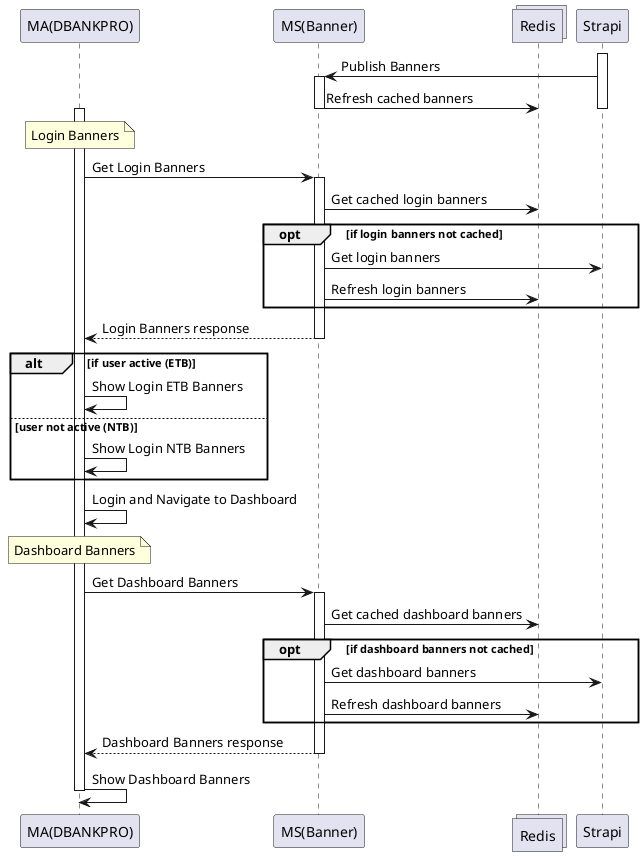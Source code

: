 @startuml boBannerDev
participant "MA(DBANKPRO)" as ma
participant "MS(Banner)" as ms
collections "Redis" as redis
participant "Strapi" as strapi

activate strapi
strapi -> ms: Publish Banners
activate ms
ms -> redis: Refresh cached banners
deactivate ms
deactivate strapi

activate ma
note over ma
Login Banners
end note
ma -> ms: Get Login Banners
activate ms
ms -> redis: Get cached login banners
opt if login banners not cached
ms -> strapi: Get login banners
ms -> redis: Refresh login banners
end
return Login Banners response
deactivate ms

alt if user active (ETB)
ma -> ma: Show Login ETB Banners
else user not active (NTB)
ma -> ma: Show Login NTB Banners
end

ma -> ma: Login and Navigate to Dashboard

note over ma
Dashboard Banners
end note
ma -> ms: Get Dashboard Banners 
activate ms
ms -> redis: Get cached dashboard banners
opt if dashboard banners not cached
ms -> strapi: Get dashboard banners
ms -> redis: Refresh dashboard banners
end
return Dashboard Banners response
ma -> ma: Show Dashboard Banners
deactivate ms

deactivate ma